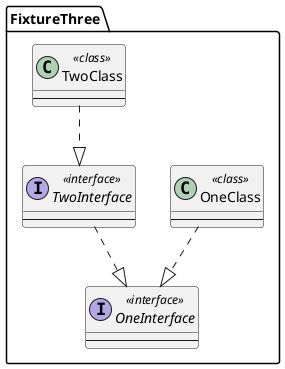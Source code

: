@startuml
namespace FixtureThree {
  interface OneInterface << interface >> {
    --
  }
  interface TwoInterface << interface >> {
    --
  }
  class OneClass << class >> {
    --
  }
  class TwoClass << class >> {
    --
  }
}
FixtureThree.TwoInterface ..|> FixtureThree.OneInterface
FixtureThree.OneClass ..|> FixtureThree.OneInterface
FixtureThree.TwoClass ..|> FixtureThree.TwoInterface
@enduml
